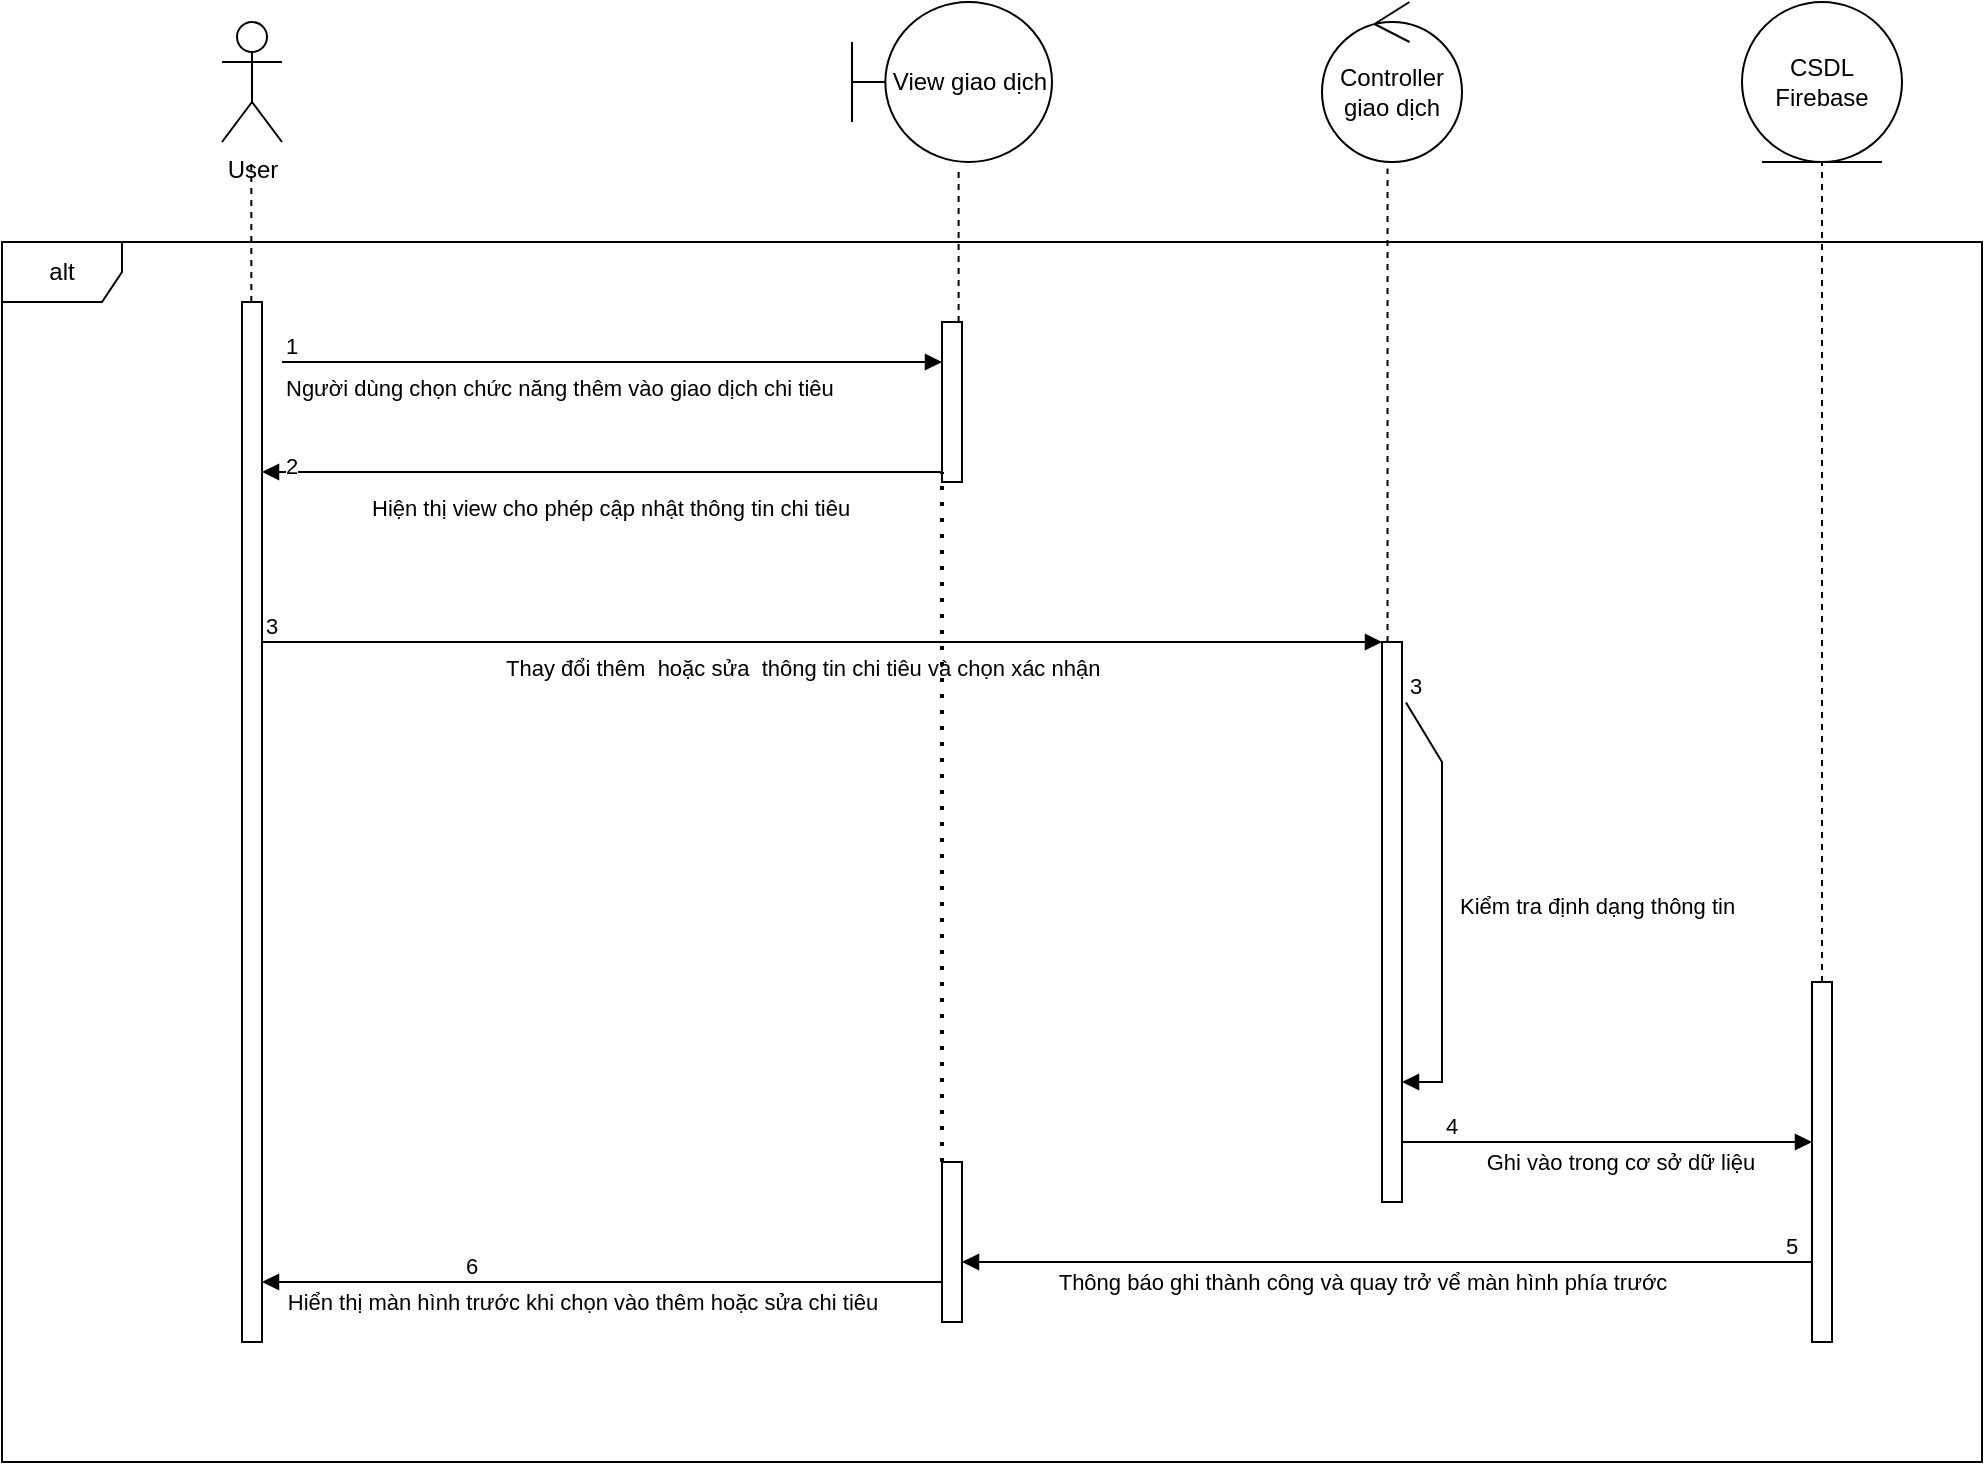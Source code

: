 <mxfile version="22.1.5" type="github">
  <diagram name="Page-1" id="13e1069c-82ec-6db2-03f1-153e76fe0fe0">
    <mxGraphModel dx="1975" dy="1051" grid="1" gridSize="10" guides="1" tooltips="1" connect="1" arrows="1" fold="1" page="1" pageScale="1" pageWidth="1200" pageHeight="1920" background="none" math="0" shadow="0">
      <root>
        <mxCell id="0" />
        <mxCell id="1" parent="0" />
        <mxCell id="lyJrj0wZpvNIMdLv7o4I-5" value="User" style="shape=umlActor;verticalLabelPosition=bottom;verticalAlign=top;html=1;" parent="1" vertex="1">
          <mxGeometry x="170" y="90" width="30" height="60" as="geometry" />
        </mxCell>
        <mxCell id="lyJrj0wZpvNIMdLv7o4I-6" value="" style="html=1;points=[[0,0,0,0,5],[0,1,0,0,-5],[1,0,0,0,5],[1,1,0,0,-5]];perimeter=orthogonalPerimeter;outlineConnect=0;targetShapes=umlLifeline;portConstraint=eastwest;newEdgeStyle={&quot;curved&quot;:0,&quot;rounded&quot;:0};" parent="1" vertex="1">
          <mxGeometry x="180" y="230" width="10" height="520" as="geometry" />
        </mxCell>
        <mxCell id="lyJrj0wZpvNIMdLv7o4I-9" value="alt" style="shape=umlFrame;whiteSpace=wrap;html=1;pointerEvents=0;" parent="1" vertex="1">
          <mxGeometry x="60" y="200" width="990" height="610" as="geometry" />
        </mxCell>
        <mxCell id="lyJrj0wZpvNIMdLv7o4I-10" value="View giao dịch" style="shape=umlBoundary;whiteSpace=wrap;html=1;" parent="1" vertex="1">
          <mxGeometry x="485" y="80" width="100" height="80" as="geometry" />
        </mxCell>
        <mxCell id="lyJrj0wZpvNIMdLv7o4I-11" value="Controller giao dịch" style="ellipse;shape=umlControl;whiteSpace=wrap;html=1;" parent="1" vertex="1">
          <mxGeometry x="720" y="80" width="70" height="80" as="geometry" />
        </mxCell>
        <mxCell id="lyJrj0wZpvNIMdLv7o4I-12" value="CSDL Firebase" style="ellipse;shape=umlEntity;whiteSpace=wrap;html=1;" parent="1" vertex="1">
          <mxGeometry x="930" y="80" width="80" height="80" as="geometry" />
        </mxCell>
        <mxCell id="lyJrj0wZpvNIMdLv7o4I-14" value="Hiện thị view cho phép cập nhật thông tin chi tiêu" style="endArrow=block;endFill=1;html=1;align=left;verticalAlign=top;rounded=0;exitX=0;exitY=1;exitDx=0;exitDy=-5;exitPerimeter=0;" parent="1" source="lyJrj0wZpvNIMdLv7o4I-16" target="lyJrj0wZpvNIMdLv7o4I-6" edge="1">
          <mxGeometry x="0.692" y="5" relative="1" as="geometry">
            <mxPoint x="190" y="320" as="sourcePoint" />
            <mxPoint x="466.17" y="322.48" as="targetPoint" />
            <mxPoint as="offset" />
          </mxGeometry>
        </mxCell>
        <mxCell id="lyJrj0wZpvNIMdLv7o4I-15" value="1" style="edgeLabel;resizable=0;html=1;align=left;verticalAlign=bottom;" parent="lyJrj0wZpvNIMdLv7o4I-14" connectable="0" vertex="1">
          <mxGeometry x="-1" relative="1" as="geometry" />
        </mxCell>
        <mxCell id="lyJrj0wZpvNIMdLv7o4I-16" value="" style="html=1;points=[[0,0,0,0,5],[0,1,0,0,-5],[1,0,0,0,5],[1,1,0,0,-5]];perimeter=orthogonalPerimeter;outlineConnect=0;targetShapes=umlLifeline;portConstraint=eastwest;newEdgeStyle={&quot;curved&quot;:0,&quot;rounded&quot;:0};" parent="1" vertex="1">
          <mxGeometry x="530" y="240" width="10" height="80" as="geometry" />
        </mxCell>
        <mxCell id="lyJrj0wZpvNIMdLv7o4I-18" value="&lt;div align=&quot;left&quot;&gt;Người dùng chọn chức năng thêm vào giao dịch chi tiêu&lt;/div&gt;" style="endArrow=block;endFill=1;html=1;align=left;verticalAlign=top;rounded=0;" parent="1" target="lyJrj0wZpvNIMdLv7o4I-16" edge="1">
          <mxGeometry x="-1" relative="1" as="geometry">
            <mxPoint x="200" y="260" as="sourcePoint" />
            <mxPoint x="476" y="262" as="targetPoint" />
          </mxGeometry>
        </mxCell>
        <mxCell id="lyJrj0wZpvNIMdLv7o4I-19" value="1" style="edgeLabel;resizable=0;html=1;align=left;verticalAlign=bottom;" parent="lyJrj0wZpvNIMdLv7o4I-18" connectable="0" vertex="1">
          <mxGeometry x="-1" relative="1" as="geometry" />
        </mxCell>
        <mxCell id="lyJrj0wZpvNIMdLv7o4I-20" value="2" style="edgeLabel;resizable=0;html=1;align=left;verticalAlign=bottom;" parent="1" connectable="0" vertex="1">
          <mxGeometry x="200" y="320" as="geometry" />
        </mxCell>
        <mxCell id="lyJrj0wZpvNIMdLv7o4I-21" value="Thay đổi thêm&amp;nbsp; hoặc sửa&amp;nbsp; thông tin chi tiêu và chọn xác nhận" style="endArrow=block;endFill=1;html=1;align=left;verticalAlign=top;rounded=0;" parent="1" target="lyJrj0wZpvNIMdLv7o4I-23" edge="1">
          <mxGeometry x="-0.571" relative="1" as="geometry">
            <mxPoint x="190" y="400" as="sourcePoint" />
            <mxPoint x="350" y="400" as="targetPoint" />
            <mxPoint as="offset" />
          </mxGeometry>
        </mxCell>
        <mxCell id="lyJrj0wZpvNIMdLv7o4I-22" value="3" style="edgeLabel;resizable=0;html=1;align=left;verticalAlign=bottom;" parent="lyJrj0wZpvNIMdLv7o4I-21" connectable="0" vertex="1">
          <mxGeometry x="-1" relative="1" as="geometry" />
        </mxCell>
        <mxCell id="lyJrj0wZpvNIMdLv7o4I-23" value="" style="html=1;points=[[0,0,0,0,5],[0,1,0,0,-5],[1,0,0,0,5],[1,1,0,0,-5]];perimeter=orthogonalPerimeter;outlineConnect=0;targetShapes=umlLifeline;portConstraint=eastwest;newEdgeStyle={&quot;curved&quot;:0,&quot;rounded&quot;:0};" parent="1" vertex="1">
          <mxGeometry x="750" y="400" width="10" height="280" as="geometry" />
        </mxCell>
        <mxCell id="lyJrj0wZpvNIMdLv7o4I-24" value="Kiểm tra định dạng thông tin" style="endArrow=block;endFill=1;html=1;align=left;verticalAlign=top;rounded=0;exitX=1.2;exitY=0.108;exitDx=0;exitDy=0;exitPerimeter=0;" parent="1" source="lyJrj0wZpvNIMdLv7o4I-23" target="lyJrj0wZpvNIMdLv7o4I-23" edge="1">
          <mxGeometry x="-0.123" y="7" relative="1" as="geometry">
            <mxPoint x="535" y="504.76" as="sourcePoint" />
            <mxPoint x="1095" y="504.76" as="targetPoint" />
            <mxPoint as="offset" />
            <Array as="points">
              <mxPoint x="780" y="460" />
            </Array>
          </mxGeometry>
        </mxCell>
        <mxCell id="lyJrj0wZpvNIMdLv7o4I-25" value="3" style="edgeLabel;resizable=0;html=1;align=left;verticalAlign=bottom;" parent="lyJrj0wZpvNIMdLv7o4I-24" connectable="0" vertex="1">
          <mxGeometry x="-1" relative="1" as="geometry" />
        </mxCell>
        <mxCell id="lyJrj0wZpvNIMdLv7o4I-27" value="" style="endArrow=none;dashed=1;html=1;rounded=0;entryX=0.468;entryY=1.041;entryDx=0;entryDy=0;entryPerimeter=0;" parent="1" source="lyJrj0wZpvNIMdLv7o4I-23" target="lyJrj0wZpvNIMdLv7o4I-11" edge="1">
          <mxGeometry width="50" height="50" relative="1" as="geometry">
            <mxPoint x="720" y="210" as="sourcePoint" />
            <mxPoint x="770" y="160" as="targetPoint" />
          </mxGeometry>
        </mxCell>
        <mxCell id="lyJrj0wZpvNIMdLv7o4I-28" value="" style="endArrow=none;dashed=1;html=1;rounded=0;entryX=0.533;entryY=1.039;entryDx=0;entryDy=0;entryPerimeter=0;" parent="1" source="lyJrj0wZpvNIMdLv7o4I-16" edge="1" target="lyJrj0wZpvNIMdLv7o4I-10">
          <mxGeometry width="50" height="50" relative="1" as="geometry">
            <mxPoint x="590" y="397" as="sourcePoint" />
            <mxPoint x="590" y="160" as="targetPoint" />
          </mxGeometry>
        </mxCell>
        <mxCell id="lyJrj0wZpvNIMdLv7o4I-29" value="" style="endArrow=none;dashed=1;html=1;rounded=0;entryX=0.468;entryY=1.041;entryDx=0;entryDy=0;entryPerimeter=0;" parent="1" source="lyJrj0wZpvNIMdLv7o4I-6" edge="1">
          <mxGeometry width="50" height="50" relative="1" as="geometry">
            <mxPoint x="184.66" y="250" as="sourcePoint" />
            <mxPoint x="184.66" y="160" as="targetPoint" />
          </mxGeometry>
        </mxCell>
        <mxCell id="lyJrj0wZpvNIMdLv7o4I-31" value="" style="html=1;points=[[0,0,0,0,5],[0,1,0,0,-5],[1,0,0,0,5],[1,1,0,0,-5]];perimeter=orthogonalPerimeter;outlineConnect=0;targetShapes=umlLifeline;portConstraint=eastwest;newEdgeStyle={&quot;curved&quot;:0,&quot;rounded&quot;:0};" parent="1" vertex="1">
          <mxGeometry x="965" y="570" width="10" height="180" as="geometry" />
        </mxCell>
        <mxCell id="lyJrj0wZpvNIMdLv7o4I-32" value="" style="endArrow=none;dashed=1;html=1;rounded=0;entryX=0.5;entryY=1;entryDx=0;entryDy=0;" parent="1" source="lyJrj0wZpvNIMdLv7o4I-31" target="lyJrj0wZpvNIMdLv7o4I-12" edge="1">
          <mxGeometry width="50" height="50" relative="1" as="geometry">
            <mxPoint x="500" y="350" as="sourcePoint" />
            <mxPoint x="550" y="300" as="targetPoint" />
          </mxGeometry>
        </mxCell>
        <mxCell id="bTUChL5ESr7YYkA7Wxx2-2" value="" style="endArrow=block;endFill=1;html=1;align=left;verticalAlign=top;rounded=0;" edge="1" parent="1">
          <mxGeometry x="0.143" relative="1" as="geometry">
            <mxPoint x="760" y="650" as="sourcePoint" />
            <mxPoint x="965" y="650" as="targetPoint" />
            <mxPoint as="offset" />
          </mxGeometry>
        </mxCell>
        <mxCell id="bTUChL5ESr7YYkA7Wxx2-3" value="4" style="edgeLabel;resizable=0;html=1;align=left;verticalAlign=bottom;" connectable="0" vertex="1" parent="bTUChL5ESr7YYkA7Wxx2-2">
          <mxGeometry x="-1" relative="1" as="geometry">
            <mxPoint x="20" as="offset" />
          </mxGeometry>
        </mxCell>
        <mxCell id="bTUChL5ESr7YYkA7Wxx2-4" value="Ghi vào trong cơ sở dữ liệu" style="edgeLabel;html=1;align=center;verticalAlign=middle;resizable=0;points=[];" vertex="1" connectable="0" parent="bTUChL5ESr7YYkA7Wxx2-2">
          <mxGeometry x="0.06" y="2" relative="1" as="geometry">
            <mxPoint y="12" as="offset" />
          </mxGeometry>
        </mxCell>
        <mxCell id="bTUChL5ESr7YYkA7Wxx2-5" value="" style="html=1;points=[[0,0,0,0,5],[0,1,0,0,-5],[1,0,0,0,5],[1,1,0,0,-5]];perimeter=orthogonalPerimeter;outlineConnect=0;targetShapes=umlLifeline;portConstraint=eastwest;newEdgeStyle={&quot;curved&quot;:0,&quot;rounded&quot;:0};" vertex="1" parent="1">
          <mxGeometry x="530" y="660" width="10" height="80" as="geometry" />
        </mxCell>
        <mxCell id="bTUChL5ESr7YYkA7Wxx2-6" value="" style="endArrow=block;endFill=1;html=1;align=left;verticalAlign=top;rounded=0;" edge="1" parent="1">
          <mxGeometry x="-1" relative="1" as="geometry">
            <mxPoint x="965" y="710" as="sourcePoint" />
            <mxPoint x="540" y="710" as="targetPoint" />
          </mxGeometry>
        </mxCell>
        <mxCell id="bTUChL5ESr7YYkA7Wxx2-7" value="5" style="edgeLabel;resizable=0;html=1;align=left;verticalAlign=bottom;" connectable="0" vertex="1" parent="bTUChL5ESr7YYkA7Wxx2-6">
          <mxGeometry x="-1" relative="1" as="geometry">
            <mxPoint x="-15" as="offset" />
          </mxGeometry>
        </mxCell>
        <mxCell id="bTUChL5ESr7YYkA7Wxx2-8" value="Thông báo ghi thành công và quay trở vể màn hình phía trước" style="edgeLabel;html=1;align=center;verticalAlign=middle;resizable=0;points=[];" vertex="1" connectable="0" parent="bTUChL5ESr7YYkA7Wxx2-6">
          <mxGeometry x="0.039" y="1" relative="1" as="geometry">
            <mxPoint x="-4" y="9" as="offset" />
          </mxGeometry>
        </mxCell>
        <mxCell id="bTUChL5ESr7YYkA7Wxx2-9" value="" style="endArrow=none;dashed=1;html=1;dashPattern=1 3;strokeWidth=2;rounded=0;entryX=0;entryY=1;entryDx=0;entryDy=-5;entryPerimeter=0;" edge="1" parent="1" source="bTUChL5ESr7YYkA7Wxx2-5" target="lyJrj0wZpvNIMdLv7o4I-16">
          <mxGeometry width="50" height="50" relative="1" as="geometry">
            <mxPoint x="390" y="560" as="sourcePoint" />
            <mxPoint x="440" y="510" as="targetPoint" />
          </mxGeometry>
        </mxCell>
        <mxCell id="bTUChL5ESr7YYkA7Wxx2-11" value="" style="endArrow=block;endFill=1;html=1;align=left;verticalAlign=top;rounded=0;" edge="1" parent="1" source="bTUChL5ESr7YYkA7Wxx2-5">
          <mxGeometry x="-1" relative="1" as="geometry">
            <mxPoint x="525" y="720" as="sourcePoint" />
            <mxPoint x="190" y="720" as="targetPoint" />
          </mxGeometry>
        </mxCell>
        <mxCell id="bTUChL5ESr7YYkA7Wxx2-12" value="6" style="edgeLabel;resizable=0;html=1;align=left;verticalAlign=bottom;" connectable="0" vertex="1" parent="bTUChL5ESr7YYkA7Wxx2-11">
          <mxGeometry x="-1" relative="1" as="geometry">
            <mxPoint x="-240" as="offset" />
          </mxGeometry>
        </mxCell>
        <mxCell id="bTUChL5ESr7YYkA7Wxx2-13" value="Hiển thị màn hình trước khi chọn vào thêm hoặc sửa chi tiêu" style="edgeLabel;html=1;align=center;verticalAlign=middle;resizable=0;points=[];" vertex="1" connectable="0" parent="bTUChL5ESr7YYkA7Wxx2-11">
          <mxGeometry x="0.039" y="1" relative="1" as="geometry">
            <mxPoint x="-4" y="9" as="offset" />
          </mxGeometry>
        </mxCell>
      </root>
    </mxGraphModel>
  </diagram>
</mxfile>
